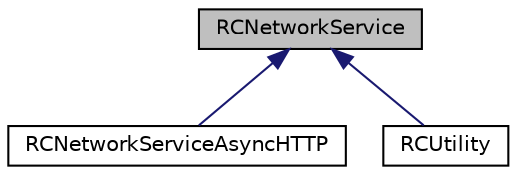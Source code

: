digraph G
{
  edge [fontname="Helvetica",fontsize="10",labelfontname="Helvetica",labelfontsize="10"];
  node [fontname="Helvetica",fontsize="10",shape=record];
  Node1 [label="RCNetworkService",height=0.2,width=0.4,color="black", fillcolor="grey75", style="filled" fontcolor="black"];
  Node1 -> Node2 [dir="back",color="midnightblue",fontsize="10",style="solid",fontname="Helvetica"];
  Node2 [label="RCNetworkServiceAsyncHTTP",height=0.2,width=0.4,color="black", fillcolor="white", style="filled",URL="$interface_r_c_network_service_async_h_t_t_p.html"];
  Node1 -> Node3 [dir="back",color="midnightblue",fontsize="10",style="solid",fontname="Helvetica"];
  Node3 [label="RCUtility",height=0.2,width=0.4,color="black", fillcolor="white", style="filled",URL="$interface_r_c_utility.html"];
}
